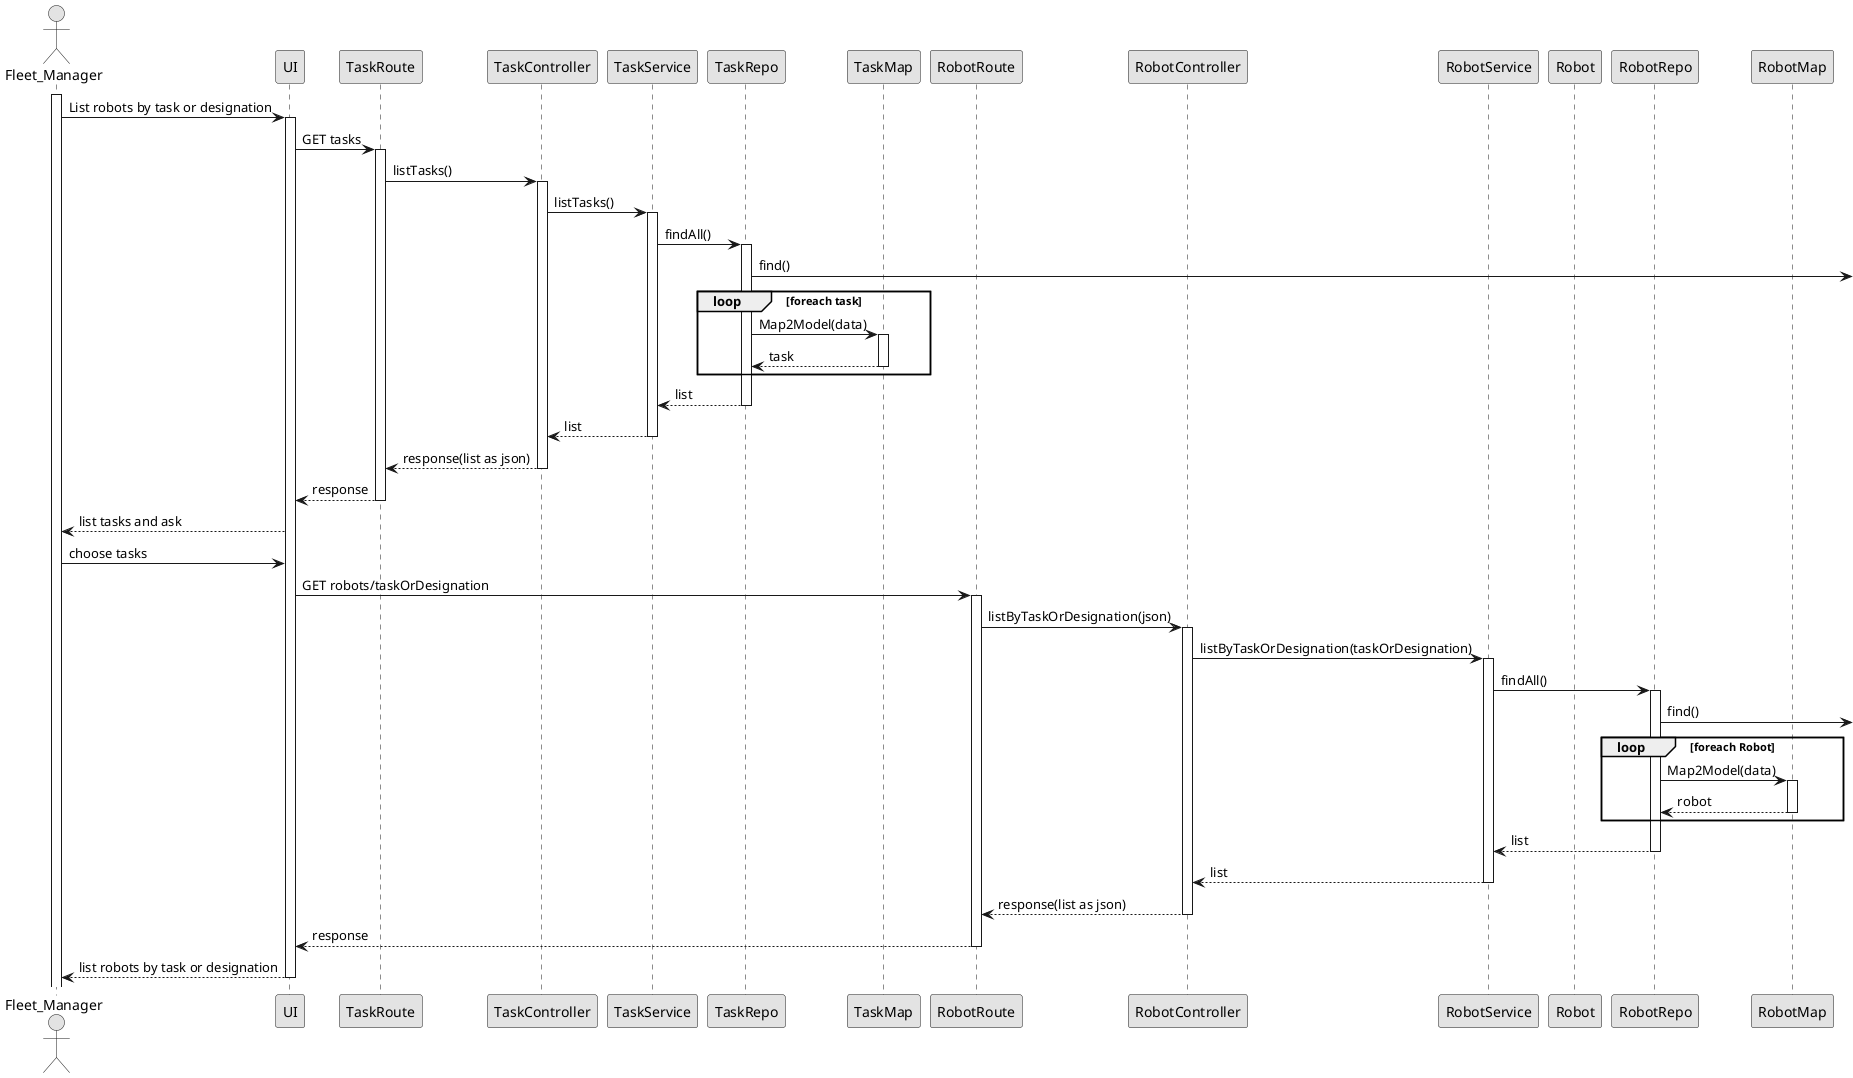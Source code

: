 @startuml
'http://plantuml.com/skinparam.html
skinparam monochrome true
skinparam packageStyle rect
skinparam shadowing false

actor Fleet_Manager as user
participant UI as ui
participant TaskRoute  as taskRoute
participant TaskController as taskController
participant TaskService as taskService
participant TaskRepo as taskRepo
participant TaskMap as taskMapper
participant RobotRoute  as route
participant RobotController as controller
participant RobotService as service
participant Robot as domain
participant RobotRepo as repo
participant RobotMap as mapper

activate user
user -> ui : List robots by task or designation
activate ui

ui -> taskRoute: GET tasks
activate taskRoute
taskRoute->taskController: listTasks()
  activate taskController
    taskController -> taskService: listTasks()
    activate taskService
    taskService->taskRepo:findAll()
    activate taskRepo
    taskRepo-> :find()
    loop foreach task
      taskRepo -> taskMapper: Map2Model(data)
      activate taskMapper
      taskMapper --> taskRepo: task
     deactivate taskMapper
    end
    taskRepo --> taskService: list
    deactivate taskRepo
    taskService --> taskController: list
    deactivate taskService
    taskController --> taskRoute: response(list as json)
    deactivate taskController
    taskRoute --> ui: response
    deactivate taskRoute
    ui --> user: list tasks and ask

    user -> ui: choose tasks
    ui -> route: GET robots/taskOrDesignation
    activate route
    route -> controller: listByTaskOrDesignation(json)
    activate controller
    controller -> service: listByTaskOrDesignation(taskOrDesignation)
    activate service
    service->repo:findAll()
    activate repo
    repo-> :find()
    loop foreach Robot
    repo -> mapper: Map2Model(data)
    activate mapper
    mapper --> repo: robot
    deactivate mapper
    end
    repo --> service: list
    deactivate repo
    service --> controller: list
    deactivate
    controller --> route: response(list as json)
    deactivate
    route --> ui : response
    deactivate
    ui --> user: list robots by task or designation
    deactivate

@enduml